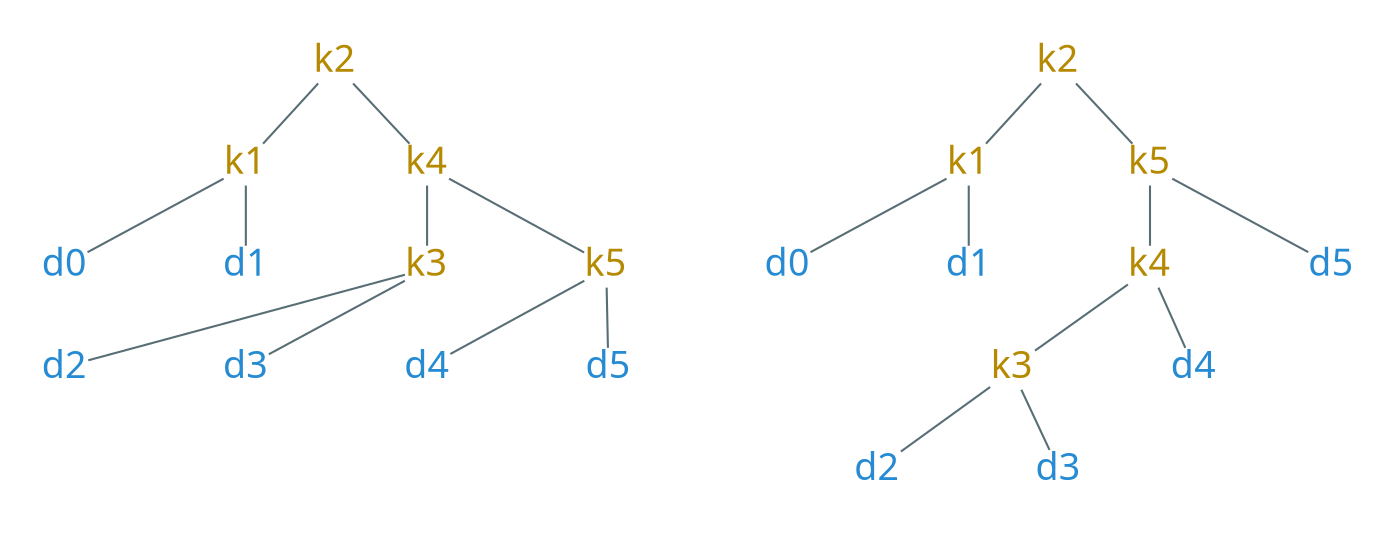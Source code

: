digraph g {
    bgcolor=transparent
    rankdir=TB
    graph [nodesep=0.9, ranksep=0.4]
    node [shape=plain, color="#586e75", fontcolor="#b58900", fontsize=18, fontname="LXGWWenKai"]
    edge [arrowhead=none, color="#586e75", fontcolor="#268bd2", fontsize=16, fontname="LXGWWenKai"]

    subgraph cluster_0 {
        style=invis
        fontname="LXGWWenKai"
        fontsize=18
        color="#586e75"
        labelloc="l"
        fontcolor="#d33682"

        k2 -> {k1, k4}
        k4 -> {k3, k5}
        node [color="#586e75", fontcolor="#268bd2"]
        k1 -> {d0, d1}
        k3 -> {d2, d3}
        k5 -> {d4, d5}
    }
    
    subgraph cluster_1 {
        style=invis
        fontname="LXGWWenKai"
        fontsize=18
        color="#586e75"
        labelloc="l"
        fontcolor="#d33682"

        k21 [label="k1"]
        k22 [label="k2"]
        k23 [label="k3"]
        k24 [label="k4"]
        k25 [label="k5"]

        node [color="#586e75", fontcolor="#268bd2"]
        
        d20 [label="d0"]
        d21 [label="d1"]
        d22 [label="d2"]
        d23 [label="d3"]
        d24 [label="d4"]
        d25 [label="d5"]

        k22 -> {k21, k25}
        k21 -> {d20, d21}
        k25 -> {k24, d25}
        k24 -> {k23, d24}
        k23 -> {d22, d23}
    }
}